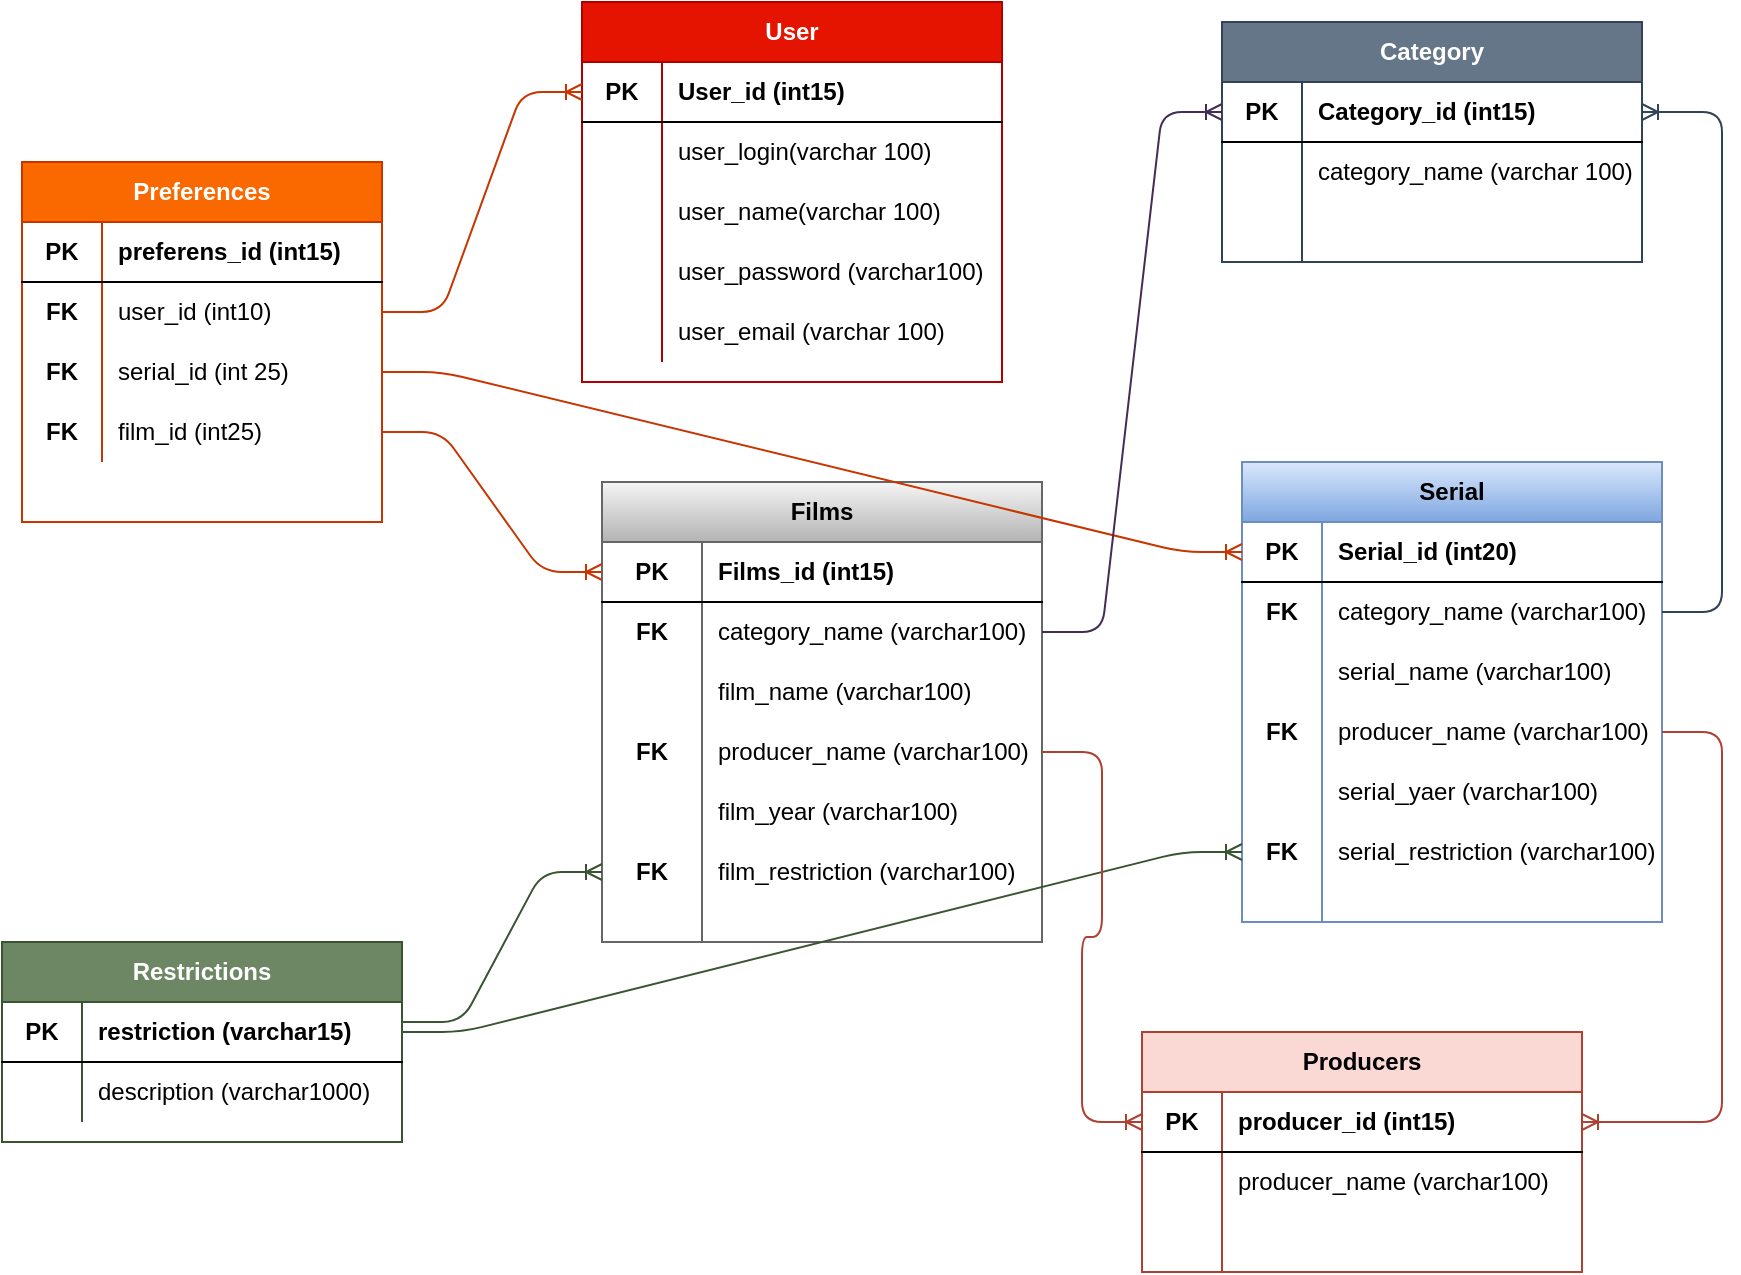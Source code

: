 <mxfile version="14.4.8" type="github">
  <diagram id="C5RBs43oDa-KdzZeNtuy" name="Page-1">
    <mxGraphModel dx="2048" dy="655" grid="1" gridSize="10" guides="1" tooltips="1" connect="1" arrows="1" fold="1" page="1" pageScale="1" pageWidth="827" pageHeight="1169" math="0" shadow="0">
      <root>
        <mxCell id="WIyWlLk6GJQsqaUBKTNV-0" />
        <mxCell id="WIyWlLk6GJQsqaUBKTNV-1" parent="WIyWlLk6GJQsqaUBKTNV-0" />
        <mxCell id="4a5pVwGopF1X1H-UKAvK-5" value="User" style="shape=table;html=1;whiteSpace=wrap;startSize=30;container=1;collapsible=0;childLayout=tableLayout;fixedRows=1;rowLines=0;fontStyle=1;align=center;fillColor=#e51400;strokeColor=#B20000;fontColor=#ffffff;" vertex="1" parent="WIyWlLk6GJQsqaUBKTNV-1">
          <mxGeometry x="-30" y="10" width="210" height="190" as="geometry" />
        </mxCell>
        <mxCell id="4a5pVwGopF1X1H-UKAvK-6" value="" style="shape=partialRectangle;html=1;whiteSpace=wrap;collapsible=0;dropTarget=0;pointerEvents=0;fillColor=none;top=0;left=0;bottom=1;right=0;points=[[0,0.5],[1,0.5]];portConstraint=eastwest;" vertex="1" parent="4a5pVwGopF1X1H-UKAvK-5">
          <mxGeometry y="30" width="210" height="30" as="geometry" />
        </mxCell>
        <mxCell id="4a5pVwGopF1X1H-UKAvK-7" value="PK" style="shape=partialRectangle;html=1;whiteSpace=wrap;connectable=0;fillColor=none;top=0;left=0;bottom=0;right=0;overflow=hidden;fontStyle=1" vertex="1" parent="4a5pVwGopF1X1H-UKAvK-6">
          <mxGeometry width="40" height="30" as="geometry" />
        </mxCell>
        <mxCell id="4a5pVwGopF1X1H-UKAvK-8" value="User_id (int15)" style="shape=partialRectangle;html=1;whiteSpace=wrap;connectable=0;fillColor=none;top=0;left=0;bottom=0;right=0;align=left;spacingLeft=6;overflow=hidden;fontStyle=1" vertex="1" parent="4a5pVwGopF1X1H-UKAvK-6">
          <mxGeometry x="40" width="170" height="30" as="geometry" />
        </mxCell>
        <mxCell id="4a5pVwGopF1X1H-UKAvK-170" value="" style="shape=partialRectangle;html=1;whiteSpace=wrap;collapsible=0;dropTarget=0;pointerEvents=0;fillColor=none;top=0;left=0;bottom=0;right=0;points=[[0,0.5],[1,0.5]];portConstraint=eastwest;" vertex="1" parent="4a5pVwGopF1X1H-UKAvK-5">
          <mxGeometry y="60" width="210" height="30" as="geometry" />
        </mxCell>
        <mxCell id="4a5pVwGopF1X1H-UKAvK-171" value="" style="shape=partialRectangle;html=1;whiteSpace=wrap;connectable=0;fillColor=none;top=0;left=0;bottom=0;right=0;overflow=hidden;" vertex="1" parent="4a5pVwGopF1X1H-UKAvK-170">
          <mxGeometry width="40" height="30" as="geometry" />
        </mxCell>
        <mxCell id="4a5pVwGopF1X1H-UKAvK-172" value="user_login(varchar 100)" style="shape=partialRectangle;html=1;whiteSpace=wrap;connectable=0;fillColor=none;top=0;left=0;bottom=0;right=0;align=left;spacingLeft=6;overflow=hidden;" vertex="1" parent="4a5pVwGopF1X1H-UKAvK-170">
          <mxGeometry x="40" width="170" height="30" as="geometry" />
        </mxCell>
        <mxCell id="4a5pVwGopF1X1H-UKAvK-9" value="" style="shape=partialRectangle;html=1;whiteSpace=wrap;collapsible=0;dropTarget=0;pointerEvents=0;fillColor=none;top=0;left=0;bottom=0;right=0;points=[[0,0.5],[1,0.5]];portConstraint=eastwest;" vertex="1" parent="4a5pVwGopF1X1H-UKAvK-5">
          <mxGeometry y="90" width="210" height="30" as="geometry" />
        </mxCell>
        <mxCell id="4a5pVwGopF1X1H-UKAvK-10" value="" style="shape=partialRectangle;html=1;whiteSpace=wrap;connectable=0;fillColor=none;top=0;left=0;bottom=0;right=0;overflow=hidden;" vertex="1" parent="4a5pVwGopF1X1H-UKAvK-9">
          <mxGeometry width="40" height="30" as="geometry" />
        </mxCell>
        <mxCell id="4a5pVwGopF1X1H-UKAvK-11" value="user_name(varchar 100)" style="shape=partialRectangle;html=1;whiteSpace=wrap;connectable=0;fillColor=none;top=0;left=0;bottom=0;right=0;align=left;spacingLeft=6;overflow=hidden;" vertex="1" parent="4a5pVwGopF1X1H-UKAvK-9">
          <mxGeometry x="40" width="170" height="30" as="geometry" />
        </mxCell>
        <mxCell id="4a5pVwGopF1X1H-UKAvK-12" value="" style="shape=partialRectangle;html=1;whiteSpace=wrap;collapsible=0;dropTarget=0;pointerEvents=0;fillColor=none;top=0;left=0;bottom=0;right=0;points=[[0,0.5],[1,0.5]];portConstraint=eastwest;" vertex="1" parent="4a5pVwGopF1X1H-UKAvK-5">
          <mxGeometry y="120" width="210" height="30" as="geometry" />
        </mxCell>
        <mxCell id="4a5pVwGopF1X1H-UKAvK-13" value="" style="shape=partialRectangle;html=1;whiteSpace=wrap;connectable=0;fillColor=none;top=0;left=0;bottom=0;right=0;overflow=hidden;" vertex="1" parent="4a5pVwGopF1X1H-UKAvK-12">
          <mxGeometry width="40" height="30" as="geometry" />
        </mxCell>
        <mxCell id="4a5pVwGopF1X1H-UKAvK-14" value="user_password (varchar100)" style="shape=partialRectangle;html=1;whiteSpace=wrap;connectable=0;fillColor=none;top=0;left=0;bottom=0;right=0;align=left;spacingLeft=6;overflow=hidden;" vertex="1" parent="4a5pVwGopF1X1H-UKAvK-12">
          <mxGeometry x="40" width="170" height="30" as="geometry" />
        </mxCell>
        <mxCell id="4a5pVwGopF1X1H-UKAvK-28" value="" style="shape=partialRectangle;html=1;whiteSpace=wrap;collapsible=0;dropTarget=0;pointerEvents=0;fillColor=none;top=0;left=0;bottom=0;right=0;points=[[0,0.5],[1,0.5]];portConstraint=eastwest;" vertex="1" parent="4a5pVwGopF1X1H-UKAvK-5">
          <mxGeometry y="150" width="210" height="30" as="geometry" />
        </mxCell>
        <mxCell id="4a5pVwGopF1X1H-UKAvK-29" value="" style="shape=partialRectangle;html=1;whiteSpace=wrap;connectable=0;fillColor=none;top=0;left=0;bottom=0;right=0;overflow=hidden;" vertex="1" parent="4a5pVwGopF1X1H-UKAvK-28">
          <mxGeometry width="40" height="30" as="geometry" />
        </mxCell>
        <mxCell id="4a5pVwGopF1X1H-UKAvK-30" value="user_email (varchar 100)" style="shape=partialRectangle;html=1;whiteSpace=wrap;connectable=0;fillColor=none;top=0;left=0;bottom=0;right=0;align=left;spacingLeft=6;overflow=hidden;" vertex="1" parent="4a5pVwGopF1X1H-UKAvK-28">
          <mxGeometry x="40" width="170" height="30" as="geometry" />
        </mxCell>
        <mxCell id="4a5pVwGopF1X1H-UKAvK-151" style="edgeStyle=none;rounded=0;orthogonalLoop=1;jettySize=auto;html=1;entryX=1;entryY=0.5;entryDx=0;entryDy=0;" edge="1" parent="4a5pVwGopF1X1H-UKAvK-5" source="4a5pVwGopF1X1H-UKAvK-9" target="4a5pVwGopF1X1H-UKAvK-9">
          <mxGeometry relative="1" as="geometry" />
        </mxCell>
        <mxCell id="4a5pVwGopF1X1H-UKAvK-34" value="Films" style="shape=table;html=1;whiteSpace=wrap;startSize=30;container=1;collapsible=0;childLayout=tableLayout;fixedRows=1;rowLines=0;fontStyle=1;align=center;gradientColor=#b3b3b3;fillColor=#f5f5f5;strokeColor=#666666;" vertex="1" parent="WIyWlLk6GJQsqaUBKTNV-1">
          <mxGeometry x="-20" y="250" width="220" height="230" as="geometry" />
        </mxCell>
        <mxCell id="4a5pVwGopF1X1H-UKAvK-35" value="" style="shape=partialRectangle;html=1;whiteSpace=wrap;collapsible=0;dropTarget=0;pointerEvents=0;fillColor=none;top=0;left=0;bottom=1;right=0;points=[[0,0.5],[1,0.5]];portConstraint=eastwest;" vertex="1" parent="4a5pVwGopF1X1H-UKAvK-34">
          <mxGeometry y="30" width="220" height="30" as="geometry" />
        </mxCell>
        <mxCell id="4a5pVwGopF1X1H-UKAvK-36" value="PK" style="shape=partialRectangle;html=1;whiteSpace=wrap;connectable=0;fillColor=none;top=0;left=0;bottom=0;right=0;overflow=hidden;fontStyle=1" vertex="1" parent="4a5pVwGopF1X1H-UKAvK-35">
          <mxGeometry width="50" height="30" as="geometry" />
        </mxCell>
        <mxCell id="4a5pVwGopF1X1H-UKAvK-37" value="Films_id (int15)" style="shape=partialRectangle;html=1;whiteSpace=wrap;connectable=0;fillColor=none;top=0;left=0;bottom=0;right=0;align=left;spacingLeft=6;overflow=hidden;fontStyle=1" vertex="1" parent="4a5pVwGopF1X1H-UKAvK-35">
          <mxGeometry x="50" width="170" height="30" as="geometry" />
        </mxCell>
        <mxCell id="4a5pVwGopF1X1H-UKAvK-38" value="" style="shape=partialRectangle;html=1;whiteSpace=wrap;collapsible=0;dropTarget=0;pointerEvents=0;fillColor=none;top=0;left=0;bottom=0;right=0;points=[[0,0.5],[1,0.5]];portConstraint=eastwest;" vertex="1" parent="4a5pVwGopF1X1H-UKAvK-34">
          <mxGeometry y="60" width="220" height="30" as="geometry" />
        </mxCell>
        <mxCell id="4a5pVwGopF1X1H-UKAvK-39" value="FK" style="shape=partialRectangle;html=1;whiteSpace=wrap;connectable=0;fillColor=none;top=0;left=0;bottom=0;right=0;overflow=hidden;fontStyle=1" vertex="1" parent="4a5pVwGopF1X1H-UKAvK-38">
          <mxGeometry width="50" height="30" as="geometry" />
        </mxCell>
        <mxCell id="4a5pVwGopF1X1H-UKAvK-40" value="category_name (varchar100)" style="shape=partialRectangle;html=1;whiteSpace=wrap;connectable=0;fillColor=none;top=0;left=0;bottom=0;right=0;align=left;spacingLeft=6;overflow=hidden;" vertex="1" parent="4a5pVwGopF1X1H-UKAvK-38">
          <mxGeometry x="50" width="170" height="30" as="geometry" />
        </mxCell>
        <mxCell id="4a5pVwGopF1X1H-UKAvK-41" value="" style="shape=partialRectangle;html=1;whiteSpace=wrap;collapsible=0;dropTarget=0;pointerEvents=0;fillColor=none;top=0;left=0;bottom=0;right=0;points=[[0,0.5],[1,0.5]];portConstraint=eastwest;" vertex="1" parent="4a5pVwGopF1X1H-UKAvK-34">
          <mxGeometry y="90" width="220" height="30" as="geometry" />
        </mxCell>
        <mxCell id="4a5pVwGopF1X1H-UKAvK-42" value="" style="shape=partialRectangle;html=1;whiteSpace=wrap;connectable=0;fillColor=none;top=0;left=0;bottom=0;right=0;overflow=hidden;" vertex="1" parent="4a5pVwGopF1X1H-UKAvK-41">
          <mxGeometry width="50" height="30" as="geometry" />
        </mxCell>
        <mxCell id="4a5pVwGopF1X1H-UKAvK-43" value="film_name (varchar100)" style="shape=partialRectangle;html=1;whiteSpace=wrap;connectable=0;fillColor=none;top=0;left=0;bottom=0;right=0;align=left;spacingLeft=6;overflow=hidden;" vertex="1" parent="4a5pVwGopF1X1H-UKAvK-41">
          <mxGeometry x="50" width="170" height="30" as="geometry" />
        </mxCell>
        <mxCell id="4a5pVwGopF1X1H-UKAvK-96" value="" style="shape=partialRectangle;html=1;whiteSpace=wrap;collapsible=0;dropTarget=0;pointerEvents=0;fillColor=none;top=0;left=0;bottom=0;right=0;points=[[0,0.5],[1,0.5]];portConstraint=eastwest;" vertex="1" parent="4a5pVwGopF1X1H-UKAvK-34">
          <mxGeometry y="120" width="220" height="30" as="geometry" />
        </mxCell>
        <mxCell id="4a5pVwGopF1X1H-UKAvK-97" value="FK" style="shape=partialRectangle;html=1;whiteSpace=wrap;connectable=0;fillColor=none;top=0;left=0;bottom=0;right=0;overflow=hidden;fontStyle=1" vertex="1" parent="4a5pVwGopF1X1H-UKAvK-96">
          <mxGeometry width="50" height="30" as="geometry" />
        </mxCell>
        <mxCell id="4a5pVwGopF1X1H-UKAvK-98" value="producer_name (varchar100)" style="shape=partialRectangle;html=1;whiteSpace=wrap;connectable=0;fillColor=none;top=0;left=0;bottom=0;right=0;align=left;spacingLeft=6;overflow=hidden;" vertex="1" parent="4a5pVwGopF1X1H-UKAvK-96">
          <mxGeometry x="50" width="170" height="30" as="geometry" />
        </mxCell>
        <mxCell id="4a5pVwGopF1X1H-UKAvK-113" value="" style="shape=partialRectangle;html=1;whiteSpace=wrap;collapsible=0;dropTarget=0;pointerEvents=0;fillColor=none;top=0;left=0;bottom=0;right=0;points=[[0,0.5],[1,0.5]];portConstraint=eastwest;" vertex="1" parent="4a5pVwGopF1X1H-UKAvK-34">
          <mxGeometry y="150" width="220" height="30" as="geometry" />
        </mxCell>
        <mxCell id="4a5pVwGopF1X1H-UKAvK-114" value="" style="shape=partialRectangle;html=1;whiteSpace=wrap;connectable=0;fillColor=none;top=0;left=0;bottom=0;right=0;overflow=hidden;" vertex="1" parent="4a5pVwGopF1X1H-UKAvK-113">
          <mxGeometry width="50" height="30" as="geometry" />
        </mxCell>
        <mxCell id="4a5pVwGopF1X1H-UKAvK-115" value="film_year (varchar100)" style="shape=partialRectangle;html=1;whiteSpace=wrap;connectable=0;fillColor=none;top=0;left=0;bottom=0;right=0;align=left;spacingLeft=6;overflow=hidden;" vertex="1" parent="4a5pVwGopF1X1H-UKAvK-113">
          <mxGeometry x="50" width="170" height="30" as="geometry" />
        </mxCell>
        <mxCell id="4a5pVwGopF1X1H-UKAvK-154" value="" style="shape=partialRectangle;html=1;whiteSpace=wrap;collapsible=0;dropTarget=0;pointerEvents=0;fillColor=none;top=0;left=0;bottom=0;right=0;points=[[0,0.5],[1,0.5]];portConstraint=eastwest;" vertex="1" parent="4a5pVwGopF1X1H-UKAvK-34">
          <mxGeometry y="180" width="220" height="30" as="geometry" />
        </mxCell>
        <mxCell id="4a5pVwGopF1X1H-UKAvK-155" value="FK" style="shape=partialRectangle;html=1;whiteSpace=wrap;connectable=0;fillColor=none;top=0;left=0;bottom=0;right=0;overflow=hidden;fontStyle=1" vertex="1" parent="4a5pVwGopF1X1H-UKAvK-154">
          <mxGeometry width="50" height="30" as="geometry" />
        </mxCell>
        <mxCell id="4a5pVwGopF1X1H-UKAvK-156" value="film_restriction (varchar100)" style="shape=partialRectangle;html=1;whiteSpace=wrap;connectable=0;fillColor=none;top=0;left=0;bottom=0;right=0;align=left;spacingLeft=6;overflow=hidden;" vertex="1" parent="4a5pVwGopF1X1H-UKAvK-154">
          <mxGeometry x="50" width="170" height="30" as="geometry" />
        </mxCell>
        <mxCell id="4a5pVwGopF1X1H-UKAvK-99" value="" style="shape=partialRectangle;html=1;whiteSpace=wrap;collapsible=0;dropTarget=0;pointerEvents=0;fillColor=none;top=0;left=0;bottom=0;right=0;points=[[0,0.5],[1,0.5]];portConstraint=eastwest;" vertex="1" parent="4a5pVwGopF1X1H-UKAvK-34">
          <mxGeometry y="210" width="220" height="20" as="geometry" />
        </mxCell>
        <mxCell id="4a5pVwGopF1X1H-UKAvK-100" value="" style="shape=partialRectangle;html=1;whiteSpace=wrap;connectable=0;fillColor=none;top=0;left=0;bottom=0;right=0;overflow=hidden;" vertex="1" parent="4a5pVwGopF1X1H-UKAvK-99">
          <mxGeometry width="50" height="20" as="geometry" />
        </mxCell>
        <mxCell id="4a5pVwGopF1X1H-UKAvK-101" value="" style="shape=partialRectangle;html=1;whiteSpace=wrap;connectable=0;fillColor=none;top=0;left=0;bottom=0;right=0;align=left;spacingLeft=6;overflow=hidden;" vertex="1" parent="4a5pVwGopF1X1H-UKAvK-99">
          <mxGeometry x="50" width="170" height="20" as="geometry" />
        </mxCell>
        <mxCell id="4a5pVwGopF1X1H-UKAvK-45" value="Serial" style="shape=table;html=1;whiteSpace=wrap;startSize=30;container=1;collapsible=0;childLayout=tableLayout;fixedRows=1;rowLines=0;fontStyle=1;align=center;gradientColor=#7ea6e0;fillColor=#dae8fc;strokeColor=#6c8ebf;" vertex="1" parent="WIyWlLk6GJQsqaUBKTNV-1">
          <mxGeometry x="300" y="240" width="210" height="230" as="geometry" />
        </mxCell>
        <mxCell id="4a5pVwGopF1X1H-UKAvK-46" value="" style="shape=partialRectangle;html=1;whiteSpace=wrap;collapsible=0;dropTarget=0;pointerEvents=0;fillColor=none;top=0;left=0;bottom=1;right=0;points=[[0,0.5],[1,0.5]];portConstraint=eastwest;" vertex="1" parent="4a5pVwGopF1X1H-UKAvK-45">
          <mxGeometry y="30" width="210" height="30" as="geometry" />
        </mxCell>
        <mxCell id="4a5pVwGopF1X1H-UKAvK-47" value="PK" style="shape=partialRectangle;html=1;whiteSpace=wrap;connectable=0;fillColor=none;top=0;left=0;bottom=0;right=0;overflow=hidden;fontStyle=1" vertex="1" parent="4a5pVwGopF1X1H-UKAvK-46">
          <mxGeometry width="40" height="30" as="geometry" />
        </mxCell>
        <mxCell id="4a5pVwGopF1X1H-UKAvK-48" value="Serial_id (int20)" style="shape=partialRectangle;html=1;whiteSpace=wrap;connectable=0;fillColor=none;top=0;left=0;bottom=0;right=0;align=left;spacingLeft=6;overflow=hidden;fontStyle=1" vertex="1" parent="4a5pVwGopF1X1H-UKAvK-46">
          <mxGeometry x="40" width="170" height="30" as="geometry" />
        </mxCell>
        <mxCell id="4a5pVwGopF1X1H-UKAvK-49" value="" style="shape=partialRectangle;html=1;whiteSpace=wrap;collapsible=0;dropTarget=0;pointerEvents=0;fillColor=none;top=0;left=0;bottom=0;right=0;points=[[0,0.5],[1,0.5]];portConstraint=eastwest;" vertex="1" parent="4a5pVwGopF1X1H-UKAvK-45">
          <mxGeometry y="60" width="210" height="30" as="geometry" />
        </mxCell>
        <mxCell id="4a5pVwGopF1X1H-UKAvK-50" value="FK" style="shape=partialRectangle;html=1;whiteSpace=wrap;connectable=0;fillColor=none;top=0;left=0;bottom=0;right=0;overflow=hidden;fontStyle=1" vertex="1" parent="4a5pVwGopF1X1H-UKAvK-49">
          <mxGeometry width="40" height="30" as="geometry" />
        </mxCell>
        <mxCell id="4a5pVwGopF1X1H-UKAvK-51" value="category_name (varchar100)" style="shape=partialRectangle;html=1;whiteSpace=wrap;connectable=0;fillColor=none;top=0;left=0;bottom=0;right=0;align=left;spacingLeft=6;overflow=hidden;" vertex="1" parent="4a5pVwGopF1X1H-UKAvK-49">
          <mxGeometry x="40" width="170" height="30" as="geometry" />
        </mxCell>
        <mxCell id="4a5pVwGopF1X1H-UKAvK-52" value="" style="shape=partialRectangle;html=1;whiteSpace=wrap;collapsible=0;dropTarget=0;pointerEvents=0;fillColor=none;top=0;left=0;bottom=0;right=0;points=[[0,0.5],[1,0.5]];portConstraint=eastwest;" vertex="1" parent="4a5pVwGopF1X1H-UKAvK-45">
          <mxGeometry y="90" width="210" height="30" as="geometry" />
        </mxCell>
        <mxCell id="4a5pVwGopF1X1H-UKAvK-53" value="" style="shape=partialRectangle;html=1;whiteSpace=wrap;connectable=0;fillColor=none;top=0;left=0;bottom=0;right=0;overflow=hidden;" vertex="1" parent="4a5pVwGopF1X1H-UKAvK-52">
          <mxGeometry width="40" height="30" as="geometry" />
        </mxCell>
        <mxCell id="4a5pVwGopF1X1H-UKAvK-54" value="serial_name (varchar100)" style="shape=partialRectangle;html=1;whiteSpace=wrap;connectable=0;fillColor=none;top=0;left=0;bottom=0;right=0;align=left;spacingLeft=6;overflow=hidden;" vertex="1" parent="4a5pVwGopF1X1H-UKAvK-52">
          <mxGeometry x="40" width="170" height="30" as="geometry" />
        </mxCell>
        <mxCell id="4a5pVwGopF1X1H-UKAvK-102" value="" style="shape=partialRectangle;html=1;whiteSpace=wrap;collapsible=0;dropTarget=0;pointerEvents=0;fillColor=none;top=0;left=0;bottom=0;right=0;points=[[0,0.5],[1,0.5]];portConstraint=eastwest;" vertex="1" parent="4a5pVwGopF1X1H-UKAvK-45">
          <mxGeometry y="120" width="210" height="30" as="geometry" />
        </mxCell>
        <mxCell id="4a5pVwGopF1X1H-UKAvK-103" value="FK" style="shape=partialRectangle;html=1;whiteSpace=wrap;connectable=0;fillColor=none;top=0;left=0;bottom=0;right=0;overflow=hidden;fontStyle=1" vertex="1" parent="4a5pVwGopF1X1H-UKAvK-102">
          <mxGeometry width="40" height="30" as="geometry" />
        </mxCell>
        <mxCell id="4a5pVwGopF1X1H-UKAvK-104" value="producer_name (varchar100)" style="shape=partialRectangle;html=1;whiteSpace=wrap;connectable=0;fillColor=none;top=0;left=0;bottom=0;right=0;align=left;spacingLeft=6;overflow=hidden;" vertex="1" parent="4a5pVwGopF1X1H-UKAvK-102">
          <mxGeometry x="40" width="170" height="30" as="geometry" />
        </mxCell>
        <mxCell id="4a5pVwGopF1X1H-UKAvK-116" value="" style="shape=partialRectangle;html=1;whiteSpace=wrap;collapsible=0;dropTarget=0;pointerEvents=0;fillColor=none;top=0;left=0;bottom=0;right=0;points=[[0,0.5],[1,0.5]];portConstraint=eastwest;" vertex="1" parent="4a5pVwGopF1X1H-UKAvK-45">
          <mxGeometry y="150" width="210" height="30" as="geometry" />
        </mxCell>
        <mxCell id="4a5pVwGopF1X1H-UKAvK-117" value="" style="shape=partialRectangle;html=1;whiteSpace=wrap;connectable=0;fillColor=none;top=0;left=0;bottom=0;right=0;overflow=hidden;" vertex="1" parent="4a5pVwGopF1X1H-UKAvK-116">
          <mxGeometry width="40" height="30" as="geometry" />
        </mxCell>
        <mxCell id="4a5pVwGopF1X1H-UKAvK-118" value="serial_yaer (varchar100)" style="shape=partialRectangle;html=1;whiteSpace=wrap;connectable=0;fillColor=none;top=0;left=0;bottom=0;right=0;align=left;spacingLeft=6;overflow=hidden;" vertex="1" parent="4a5pVwGopF1X1H-UKAvK-116">
          <mxGeometry x="40" width="170" height="30" as="geometry" />
        </mxCell>
        <mxCell id="4a5pVwGopF1X1H-UKAvK-157" value="" style="shape=partialRectangle;html=1;whiteSpace=wrap;collapsible=0;dropTarget=0;pointerEvents=0;fillColor=none;top=0;left=0;bottom=0;right=0;points=[[0,0.5],[1,0.5]];portConstraint=eastwest;" vertex="1" parent="4a5pVwGopF1X1H-UKAvK-45">
          <mxGeometry y="180" width="210" height="30" as="geometry" />
        </mxCell>
        <mxCell id="4a5pVwGopF1X1H-UKAvK-158" value="&lt;b&gt;FK&lt;/b&gt;" style="shape=partialRectangle;html=1;whiteSpace=wrap;connectable=0;fillColor=none;top=0;left=0;bottom=0;right=0;overflow=hidden;" vertex="1" parent="4a5pVwGopF1X1H-UKAvK-157">
          <mxGeometry width="40" height="30" as="geometry" />
        </mxCell>
        <mxCell id="4a5pVwGopF1X1H-UKAvK-159" value="serial_restriction (varchar100)" style="shape=partialRectangle;html=1;whiteSpace=wrap;connectable=0;fillColor=none;top=0;left=0;bottom=0;right=0;align=left;spacingLeft=6;overflow=hidden;" vertex="1" parent="4a5pVwGopF1X1H-UKAvK-157">
          <mxGeometry x="40" width="170" height="30" as="geometry" />
        </mxCell>
        <mxCell id="4a5pVwGopF1X1H-UKAvK-105" value="" style="shape=partialRectangle;html=1;whiteSpace=wrap;collapsible=0;dropTarget=0;pointerEvents=0;fillColor=none;top=0;left=0;bottom=0;right=0;points=[[0,0.5],[1,0.5]];portConstraint=eastwest;" vertex="1" parent="4a5pVwGopF1X1H-UKAvK-45">
          <mxGeometry y="210" width="210" height="20" as="geometry" />
        </mxCell>
        <mxCell id="4a5pVwGopF1X1H-UKAvK-106" value="" style="shape=partialRectangle;html=1;whiteSpace=wrap;connectable=0;fillColor=none;top=0;left=0;bottom=0;right=0;overflow=hidden;" vertex="1" parent="4a5pVwGopF1X1H-UKAvK-105">
          <mxGeometry width="40" height="20" as="geometry" />
        </mxCell>
        <mxCell id="4a5pVwGopF1X1H-UKAvK-107" value="" style="shape=partialRectangle;html=1;whiteSpace=wrap;connectable=0;fillColor=none;top=0;left=0;bottom=0;right=0;align=left;spacingLeft=6;overflow=hidden;" vertex="1" parent="4a5pVwGopF1X1H-UKAvK-105">
          <mxGeometry x="40" width="170" height="20" as="geometry" />
        </mxCell>
        <mxCell id="4a5pVwGopF1X1H-UKAvK-55" value="Category" style="shape=table;html=1;whiteSpace=wrap;startSize=30;container=1;collapsible=0;childLayout=tableLayout;fixedRows=1;rowLines=0;fontStyle=1;align=center;fillColor=#647687;strokeColor=#314354;fontColor=#ffffff;" vertex="1" parent="WIyWlLk6GJQsqaUBKTNV-1">
          <mxGeometry x="290" y="20" width="210" height="120" as="geometry" />
        </mxCell>
        <mxCell id="4a5pVwGopF1X1H-UKAvK-56" value="" style="shape=partialRectangle;html=1;whiteSpace=wrap;collapsible=0;dropTarget=0;pointerEvents=0;fillColor=none;top=0;left=0;bottom=1;right=0;points=[[0,0.5],[1,0.5]];portConstraint=eastwest;" vertex="1" parent="4a5pVwGopF1X1H-UKAvK-55">
          <mxGeometry y="30" width="210" height="30" as="geometry" />
        </mxCell>
        <mxCell id="4a5pVwGopF1X1H-UKAvK-57" value="PK" style="shape=partialRectangle;html=1;whiteSpace=wrap;connectable=0;fillColor=none;top=0;left=0;bottom=0;right=0;overflow=hidden;fontStyle=1" vertex="1" parent="4a5pVwGopF1X1H-UKAvK-56">
          <mxGeometry width="40" height="30" as="geometry" />
        </mxCell>
        <mxCell id="4a5pVwGopF1X1H-UKAvK-58" value="Category_id (int15)" style="shape=partialRectangle;html=1;whiteSpace=wrap;connectable=0;fillColor=none;top=0;left=0;bottom=0;right=0;align=left;spacingLeft=6;overflow=hidden;fontStyle=1" vertex="1" parent="4a5pVwGopF1X1H-UKAvK-56">
          <mxGeometry x="40" width="170" height="30" as="geometry" />
        </mxCell>
        <mxCell id="4a5pVwGopF1X1H-UKAvK-59" value="" style="shape=partialRectangle;html=1;whiteSpace=wrap;collapsible=0;dropTarget=0;pointerEvents=0;fillColor=none;top=0;left=0;bottom=0;right=0;points=[[0,0.5],[1,0.5]];portConstraint=eastwest;" vertex="1" parent="4a5pVwGopF1X1H-UKAvK-55">
          <mxGeometry y="60" width="210" height="30" as="geometry" />
        </mxCell>
        <mxCell id="4a5pVwGopF1X1H-UKAvK-60" value="" style="shape=partialRectangle;html=1;whiteSpace=wrap;connectable=0;fillColor=none;top=0;left=0;bottom=0;right=0;overflow=hidden;" vertex="1" parent="4a5pVwGopF1X1H-UKAvK-59">
          <mxGeometry width="40" height="30" as="geometry" />
        </mxCell>
        <mxCell id="4a5pVwGopF1X1H-UKAvK-61" value="category_name (varchar 100)" style="shape=partialRectangle;html=1;whiteSpace=wrap;connectable=0;fillColor=none;top=0;left=0;bottom=0;right=0;align=left;spacingLeft=6;overflow=hidden;" vertex="1" parent="4a5pVwGopF1X1H-UKAvK-59">
          <mxGeometry x="40" width="170" height="30" as="geometry" />
        </mxCell>
        <mxCell id="4a5pVwGopF1X1H-UKAvK-62" value="" style="shape=partialRectangle;html=1;whiteSpace=wrap;collapsible=0;dropTarget=0;pointerEvents=0;fillColor=none;top=0;left=0;bottom=0;right=0;points=[[0,0.5],[1,0.5]];portConstraint=eastwest;" vertex="1" parent="4a5pVwGopF1X1H-UKAvK-55">
          <mxGeometry y="90" width="210" height="30" as="geometry" />
        </mxCell>
        <mxCell id="4a5pVwGopF1X1H-UKAvK-63" value="" style="shape=partialRectangle;html=1;whiteSpace=wrap;connectable=0;fillColor=none;top=0;left=0;bottom=0;right=0;overflow=hidden;" vertex="1" parent="4a5pVwGopF1X1H-UKAvK-62">
          <mxGeometry width="40" height="30" as="geometry" />
        </mxCell>
        <mxCell id="4a5pVwGopF1X1H-UKAvK-64" value="" style="shape=partialRectangle;html=1;whiteSpace=wrap;connectable=0;fillColor=none;top=0;left=0;bottom=0;right=0;align=left;spacingLeft=6;overflow=hidden;" vertex="1" parent="4a5pVwGopF1X1H-UKAvK-62">
          <mxGeometry x="40" width="170" height="30" as="geometry" />
        </mxCell>
        <mxCell id="4a5pVwGopF1X1H-UKAvK-167" style="edgeStyle=none;rounded=0;orthogonalLoop=1;jettySize=auto;html=1;entryX=0;entryY=0.5;entryDx=0;entryDy=0;" edge="1" parent="4a5pVwGopF1X1H-UKAvK-55" source="4a5pVwGopF1X1H-UKAvK-56" target="4a5pVwGopF1X1H-UKAvK-56">
          <mxGeometry relative="1" as="geometry" />
        </mxCell>
        <mxCell id="4a5pVwGopF1X1H-UKAvK-168" style="edgeStyle=none;rounded=0;orthogonalLoop=1;jettySize=auto;html=1;entryX=0;entryY=0.5;entryDx=0;entryDy=0;" edge="1" parent="4a5pVwGopF1X1H-UKAvK-55" source="4a5pVwGopF1X1H-UKAvK-56" target="4a5pVwGopF1X1H-UKAvK-56">
          <mxGeometry relative="1" as="geometry" />
        </mxCell>
        <mxCell id="4a5pVwGopF1X1H-UKAvK-65" value="Producers" style="shape=table;html=1;whiteSpace=wrap;startSize=30;container=1;collapsible=0;childLayout=tableLayout;fixedRows=1;rowLines=0;fontStyle=1;align=center;fillColor=#fad9d5;strokeColor=#ae4132;" vertex="1" parent="WIyWlLk6GJQsqaUBKTNV-1">
          <mxGeometry x="250" y="525" width="220" height="120" as="geometry" />
        </mxCell>
        <mxCell id="4a5pVwGopF1X1H-UKAvK-66" value="" style="shape=partialRectangle;html=1;whiteSpace=wrap;collapsible=0;dropTarget=0;pointerEvents=0;fillColor=none;top=0;left=0;bottom=1;right=0;points=[[0,0.5],[1,0.5]];portConstraint=eastwest;" vertex="1" parent="4a5pVwGopF1X1H-UKAvK-65">
          <mxGeometry y="30" width="220" height="30" as="geometry" />
        </mxCell>
        <mxCell id="4a5pVwGopF1X1H-UKAvK-67" value="PK" style="shape=partialRectangle;html=1;whiteSpace=wrap;connectable=0;fillColor=none;top=0;left=0;bottom=0;right=0;overflow=hidden;fontStyle=1" vertex="1" parent="4a5pVwGopF1X1H-UKAvK-66">
          <mxGeometry width="40" height="30" as="geometry" />
        </mxCell>
        <mxCell id="4a5pVwGopF1X1H-UKAvK-68" value="producer_id (int15)" style="shape=partialRectangle;html=1;whiteSpace=wrap;connectable=0;fillColor=none;top=0;left=0;bottom=0;right=0;align=left;spacingLeft=6;overflow=hidden;fontStyle=1" vertex="1" parent="4a5pVwGopF1X1H-UKAvK-66">
          <mxGeometry x="40" width="180" height="30" as="geometry" />
        </mxCell>
        <mxCell id="4a5pVwGopF1X1H-UKAvK-69" value="" style="shape=partialRectangle;html=1;whiteSpace=wrap;collapsible=0;dropTarget=0;pointerEvents=0;fillColor=none;top=0;left=0;bottom=0;right=0;points=[[0,0.5],[1,0.5]];portConstraint=eastwest;" vertex="1" parent="4a5pVwGopF1X1H-UKAvK-65">
          <mxGeometry y="60" width="220" height="30" as="geometry" />
        </mxCell>
        <mxCell id="4a5pVwGopF1X1H-UKAvK-70" value="" style="shape=partialRectangle;html=1;whiteSpace=wrap;connectable=0;fillColor=none;top=0;left=0;bottom=0;right=0;overflow=hidden;" vertex="1" parent="4a5pVwGopF1X1H-UKAvK-69">
          <mxGeometry width="40" height="30" as="geometry" />
        </mxCell>
        <mxCell id="4a5pVwGopF1X1H-UKAvK-71" value="producer_name (varchar100)" style="shape=partialRectangle;html=1;whiteSpace=wrap;connectable=0;fillColor=none;top=0;left=0;bottom=0;right=0;align=left;spacingLeft=6;overflow=hidden;" vertex="1" parent="4a5pVwGopF1X1H-UKAvK-69">
          <mxGeometry x="40" width="180" height="30" as="geometry" />
        </mxCell>
        <mxCell id="4a5pVwGopF1X1H-UKAvK-72" value="" style="shape=partialRectangle;html=1;whiteSpace=wrap;collapsible=0;dropTarget=0;pointerEvents=0;fillColor=none;top=0;left=0;bottom=0;right=0;points=[[0,0.5],[1,0.5]];portConstraint=eastwest;" vertex="1" parent="4a5pVwGopF1X1H-UKAvK-65">
          <mxGeometry y="90" width="220" height="30" as="geometry" />
        </mxCell>
        <mxCell id="4a5pVwGopF1X1H-UKAvK-73" value="" style="shape=partialRectangle;html=1;whiteSpace=wrap;connectable=0;fillColor=none;top=0;left=0;bottom=0;right=0;overflow=hidden;" vertex="1" parent="4a5pVwGopF1X1H-UKAvK-72">
          <mxGeometry width="40" height="30" as="geometry" />
        </mxCell>
        <mxCell id="4a5pVwGopF1X1H-UKAvK-74" value="" style="shape=partialRectangle;html=1;whiteSpace=wrap;connectable=0;fillColor=none;top=0;left=0;bottom=0;right=0;align=left;spacingLeft=6;overflow=hidden;" vertex="1" parent="4a5pVwGopF1X1H-UKAvK-72">
          <mxGeometry x="40" width="180" height="30" as="geometry" />
        </mxCell>
        <mxCell id="4a5pVwGopF1X1H-UKAvK-123" value="Preferences" style="shape=table;html=1;whiteSpace=wrap;startSize=30;container=1;collapsible=0;childLayout=tableLayout;fixedRows=1;rowLines=0;fontStyle=1;align=center;fillColor=#fa6800;strokeColor=#C73500;fontColor=#ffffff;" vertex="1" parent="WIyWlLk6GJQsqaUBKTNV-1">
          <mxGeometry x="-310" y="90" width="180" height="180" as="geometry" />
        </mxCell>
        <mxCell id="4a5pVwGopF1X1H-UKAvK-124" value="" style="shape=partialRectangle;html=1;whiteSpace=wrap;collapsible=0;dropTarget=0;pointerEvents=0;fillColor=none;top=0;left=0;bottom=1;right=0;points=[[0,0.5],[1,0.5]];portConstraint=eastwest;" vertex="1" parent="4a5pVwGopF1X1H-UKAvK-123">
          <mxGeometry y="30" width="180" height="30" as="geometry" />
        </mxCell>
        <mxCell id="4a5pVwGopF1X1H-UKAvK-125" value="PK" style="shape=partialRectangle;html=1;whiteSpace=wrap;connectable=0;fillColor=none;top=0;left=0;bottom=0;right=0;overflow=hidden;fontStyle=1" vertex="1" parent="4a5pVwGopF1X1H-UKAvK-124">
          <mxGeometry width="40" height="30" as="geometry" />
        </mxCell>
        <mxCell id="4a5pVwGopF1X1H-UKAvK-126" value="preferens_id (int15)" style="shape=partialRectangle;html=1;whiteSpace=wrap;connectable=0;fillColor=none;top=0;left=0;bottom=0;right=0;align=left;spacingLeft=6;overflow=hidden;fontStyle=1" vertex="1" parent="4a5pVwGopF1X1H-UKAvK-124">
          <mxGeometry x="40" width="140" height="30" as="geometry" />
        </mxCell>
        <mxCell id="4a5pVwGopF1X1H-UKAvK-127" value="" style="shape=partialRectangle;html=1;whiteSpace=wrap;collapsible=0;dropTarget=0;pointerEvents=0;fillColor=none;top=0;left=0;bottom=0;right=0;points=[[0,0.5],[1,0.5]];portConstraint=eastwest;" vertex="1" parent="4a5pVwGopF1X1H-UKAvK-123">
          <mxGeometry y="60" width="180" height="30" as="geometry" />
        </mxCell>
        <mxCell id="4a5pVwGopF1X1H-UKAvK-128" value="FK" style="shape=partialRectangle;html=1;whiteSpace=wrap;connectable=0;fillColor=none;top=0;left=0;bottom=0;right=0;overflow=hidden;fontStyle=1" vertex="1" parent="4a5pVwGopF1X1H-UKAvK-127">
          <mxGeometry width="40" height="30" as="geometry" />
        </mxCell>
        <mxCell id="4a5pVwGopF1X1H-UKAvK-129" value="user_id (int10)" style="shape=partialRectangle;html=1;whiteSpace=wrap;connectable=0;fillColor=none;top=0;left=0;bottom=0;right=0;align=left;spacingLeft=6;overflow=hidden;" vertex="1" parent="4a5pVwGopF1X1H-UKAvK-127">
          <mxGeometry x="40" width="140" height="30" as="geometry" />
        </mxCell>
        <mxCell id="4a5pVwGopF1X1H-UKAvK-130" value="" style="shape=partialRectangle;html=1;whiteSpace=wrap;collapsible=0;dropTarget=0;pointerEvents=0;fillColor=none;top=0;left=0;bottom=0;right=0;points=[[0,0.5],[1,0.5]];portConstraint=eastwest;" vertex="1" parent="4a5pVwGopF1X1H-UKAvK-123">
          <mxGeometry y="90" width="180" height="30" as="geometry" />
        </mxCell>
        <mxCell id="4a5pVwGopF1X1H-UKAvK-131" value="FK" style="shape=partialRectangle;html=1;whiteSpace=wrap;connectable=0;fillColor=none;top=0;left=0;bottom=0;right=0;overflow=hidden;fontStyle=1" vertex="1" parent="4a5pVwGopF1X1H-UKAvK-130">
          <mxGeometry width="40" height="30" as="geometry" />
        </mxCell>
        <mxCell id="4a5pVwGopF1X1H-UKAvK-132" value="serial_id (int 25)" style="shape=partialRectangle;html=1;whiteSpace=wrap;connectable=0;fillColor=none;top=0;left=0;bottom=0;right=0;align=left;spacingLeft=6;overflow=hidden;" vertex="1" parent="4a5pVwGopF1X1H-UKAvK-130">
          <mxGeometry x="40" width="140" height="30" as="geometry" />
        </mxCell>
        <mxCell id="4a5pVwGopF1X1H-UKAvK-136" value="" style="shape=partialRectangle;html=1;whiteSpace=wrap;collapsible=0;dropTarget=0;pointerEvents=0;fillColor=none;top=0;left=0;bottom=0;right=0;points=[[0,0.5],[1,0.5]];portConstraint=eastwest;" vertex="1" parent="4a5pVwGopF1X1H-UKAvK-123">
          <mxGeometry y="120" width="180" height="30" as="geometry" />
        </mxCell>
        <mxCell id="4a5pVwGopF1X1H-UKAvK-137" value="FK" style="shape=partialRectangle;html=1;whiteSpace=wrap;connectable=0;fillColor=none;top=0;left=0;bottom=0;right=0;overflow=hidden;fontStyle=1" vertex="1" parent="4a5pVwGopF1X1H-UKAvK-136">
          <mxGeometry width="40" height="30" as="geometry" />
        </mxCell>
        <mxCell id="4a5pVwGopF1X1H-UKAvK-138" value="film_id (int25)" style="shape=partialRectangle;html=1;whiteSpace=wrap;connectable=0;fillColor=none;top=0;left=0;bottom=0;right=0;align=left;spacingLeft=6;overflow=hidden;" vertex="1" parent="4a5pVwGopF1X1H-UKAvK-136">
          <mxGeometry x="40" width="140" height="30" as="geometry" />
        </mxCell>
        <mxCell id="4a5pVwGopF1X1H-UKAvK-139" value="&lt;b&gt;Restrictions&lt;/b&gt;" style="shape=table;html=1;whiteSpace=wrap;startSize=30;container=1;collapsible=0;childLayout=tableLayout;fixedRows=1;rowLines=0;fontStyle=0;align=center;fillColor=#6d8764;strokeColor=#3A5431;fontColor=#ffffff;" vertex="1" parent="WIyWlLk6GJQsqaUBKTNV-1">
          <mxGeometry x="-320" y="480" width="200" height="100" as="geometry" />
        </mxCell>
        <mxCell id="4a5pVwGopF1X1H-UKAvK-140" value="" style="shape=partialRectangle;html=1;whiteSpace=wrap;collapsible=0;dropTarget=0;pointerEvents=0;fillColor=none;top=0;left=0;bottom=1;right=0;points=[[0,0.5],[1,0.5]];portConstraint=eastwest;" vertex="1" parent="4a5pVwGopF1X1H-UKAvK-139">
          <mxGeometry y="30" width="200" height="30" as="geometry" />
        </mxCell>
        <mxCell id="4a5pVwGopF1X1H-UKAvK-141" value="PK" style="shape=partialRectangle;html=1;whiteSpace=wrap;connectable=0;fillColor=none;top=0;left=0;bottom=0;right=0;overflow=hidden;fontStyle=1" vertex="1" parent="4a5pVwGopF1X1H-UKAvK-140">
          <mxGeometry width="40" height="30" as="geometry" />
        </mxCell>
        <mxCell id="4a5pVwGopF1X1H-UKAvK-142" value="restriction (varchar15)" style="shape=partialRectangle;html=1;whiteSpace=wrap;connectable=0;fillColor=none;top=0;left=0;bottom=0;right=0;align=left;spacingLeft=6;overflow=hidden;fontStyle=1" vertex="1" parent="4a5pVwGopF1X1H-UKAvK-140">
          <mxGeometry x="40" width="160" height="30" as="geometry" />
        </mxCell>
        <mxCell id="4a5pVwGopF1X1H-UKAvK-143" value="" style="shape=partialRectangle;html=1;whiteSpace=wrap;collapsible=0;dropTarget=0;pointerEvents=0;fillColor=none;top=0;left=0;bottom=0;right=0;points=[[0,0.5],[1,0.5]];portConstraint=eastwest;" vertex="1" parent="4a5pVwGopF1X1H-UKAvK-139">
          <mxGeometry y="60" width="200" height="30" as="geometry" />
        </mxCell>
        <mxCell id="4a5pVwGopF1X1H-UKAvK-144" value="" style="shape=partialRectangle;html=1;whiteSpace=wrap;connectable=0;fillColor=none;top=0;left=0;bottom=0;right=0;overflow=hidden;" vertex="1" parent="4a5pVwGopF1X1H-UKAvK-143">
          <mxGeometry width="40" height="30" as="geometry" />
        </mxCell>
        <mxCell id="4a5pVwGopF1X1H-UKAvK-145" value="description (varchar1000)" style="shape=partialRectangle;html=1;whiteSpace=wrap;connectable=0;fillColor=none;top=0;left=0;bottom=0;right=0;align=left;spacingLeft=6;overflow=hidden;" vertex="1" parent="4a5pVwGopF1X1H-UKAvK-143">
          <mxGeometry x="40" width="160" height="30" as="geometry" />
        </mxCell>
        <mxCell id="4a5pVwGopF1X1H-UKAvK-169" style="edgeStyle=none;rounded=0;orthogonalLoop=1;jettySize=auto;html=1;entryX=1;entryY=0.5;entryDx=0;entryDy=0;" edge="1" parent="4a5pVwGopF1X1H-UKAvK-139" source="4a5pVwGopF1X1H-UKAvK-140" target="4a5pVwGopF1X1H-UKAvK-140">
          <mxGeometry relative="1" as="geometry" />
        </mxCell>
        <mxCell id="4a5pVwGopF1X1H-UKAvK-149" value="" style="edgeStyle=entityRelationEdgeStyle;fontSize=12;html=1;endArrow=ERoneToMany;fillColor=#fa6800;strokeColor=#C73500;entryX=0;entryY=0.5;entryDx=0;entryDy=0;" edge="1" parent="WIyWlLk6GJQsqaUBKTNV-1" source="4a5pVwGopF1X1H-UKAvK-127" target="4a5pVwGopF1X1H-UKAvK-6">
          <mxGeometry width="100" height="100" relative="1" as="geometry">
            <mxPoint x="-100" y="325" as="sourcePoint" />
            <mxPoint x="-310" y="65" as="targetPoint" />
          </mxGeometry>
        </mxCell>
        <mxCell id="4a5pVwGopF1X1H-UKAvK-152" value="" style="edgeStyle=entityRelationEdgeStyle;fontSize=12;html=1;endArrow=ERoneToMany;exitX=1;exitY=0.5;exitDx=0;exitDy=0;entryX=0;entryY=0.5;entryDx=0;entryDy=0;fillColor=#fa6800;strokeColor=#C73500;" edge="1" parent="WIyWlLk6GJQsqaUBKTNV-1" source="4a5pVwGopF1X1H-UKAvK-130" target="4a5pVwGopF1X1H-UKAvK-46">
          <mxGeometry width="100" height="100" relative="1" as="geometry">
            <mxPoint x="-50" y="310" as="sourcePoint" />
            <mxPoint x="50" y="210" as="targetPoint" />
          </mxGeometry>
        </mxCell>
        <mxCell id="4a5pVwGopF1X1H-UKAvK-153" value="" style="edgeStyle=entityRelationEdgeStyle;fontSize=12;html=1;endArrow=ERoneToMany;exitX=1;exitY=0.5;exitDx=0;exitDy=0;entryX=0;entryY=0.5;entryDx=0;entryDy=0;fillColor=#fa6800;strokeColor=#C73500;" edge="1" parent="WIyWlLk6GJQsqaUBKTNV-1" source="4a5pVwGopF1X1H-UKAvK-136" target="4a5pVwGopF1X1H-UKAvK-35">
          <mxGeometry width="100" height="100" relative="1" as="geometry">
            <mxPoint x="-50" y="310" as="sourcePoint" />
            <mxPoint x="50" y="210" as="targetPoint" />
          </mxGeometry>
        </mxCell>
        <mxCell id="4a5pVwGopF1X1H-UKAvK-160" value="" style="edgeStyle=entityRelationEdgeStyle;fontSize=12;html=1;endArrow=ERoneToMany;fillColor=#6d8764;strokeColor=#3A5431;exitX=1;exitY=0.333;exitDx=0;exitDy=0;exitPerimeter=0;entryX=0;entryY=0.5;entryDx=0;entryDy=0;" edge="1" parent="WIyWlLk6GJQsqaUBKTNV-1" source="4a5pVwGopF1X1H-UKAvK-140" target="4a5pVwGopF1X1H-UKAvK-154">
          <mxGeometry width="100" height="100" relative="1" as="geometry">
            <mxPoint x="-110" y="520" as="sourcePoint" />
            <mxPoint x="-20" y="435" as="targetPoint" />
          </mxGeometry>
        </mxCell>
        <mxCell id="4a5pVwGopF1X1H-UKAvK-161" value="" style="edgeStyle=entityRelationEdgeStyle;fontSize=12;html=1;endArrow=ERoneToMany;fillColor=#6d8764;strokeColor=#3A5431;entryX=0;entryY=0.5;entryDx=0;entryDy=0;" edge="1" parent="WIyWlLk6GJQsqaUBKTNV-1" source="4a5pVwGopF1X1H-UKAvK-140" target="4a5pVwGopF1X1H-UKAvK-157">
          <mxGeometry width="100" height="100" relative="1" as="geometry">
            <mxPoint x="-90" y="530" as="sourcePoint" />
            <mxPoint x="300" y="425" as="targetPoint" />
          </mxGeometry>
        </mxCell>
        <mxCell id="4a5pVwGopF1X1H-UKAvK-162" value="" style="edgeStyle=entityRelationEdgeStyle;fontSize=12;html=1;endArrow=ERoneToMany;fillColor=#647687;strokeColor=#314354;" edge="1" parent="WIyWlLk6GJQsqaUBKTNV-1" target="4a5pVwGopF1X1H-UKAvK-56">
          <mxGeometry width="100" height="100" relative="1" as="geometry">
            <mxPoint x="510" y="315" as="sourcePoint" />
            <mxPoint x="260" y="260" as="targetPoint" />
          </mxGeometry>
        </mxCell>
        <mxCell id="4a5pVwGopF1X1H-UKAvK-163" value="" style="edgeStyle=entityRelationEdgeStyle;fontSize=12;html=1;endArrow=ERoneToMany;exitX=1;exitY=0.5;exitDx=0;exitDy=0;fillColor=#76608a;strokeColor=#432D57;entryX=0;entryY=0.5;entryDx=0;entryDy=0;" edge="1" parent="WIyWlLk6GJQsqaUBKTNV-1" source="4a5pVwGopF1X1H-UKAvK-38" target="4a5pVwGopF1X1H-UKAvK-56">
          <mxGeometry width="100" height="100" relative="1" as="geometry">
            <mxPoint x="160" y="360" as="sourcePoint" />
            <mxPoint x="-20" y="65" as="targetPoint" />
          </mxGeometry>
        </mxCell>
        <mxCell id="4a5pVwGopF1X1H-UKAvK-164" value="" style="edgeStyle=entityRelationEdgeStyle;fontSize=12;html=1;endArrow=ERoneToMany;fillColor=#fad9d5;strokeColor=#ae4132;entryX=1;entryY=0.5;entryDx=0;entryDy=0;" edge="1" parent="WIyWlLk6GJQsqaUBKTNV-1" source="4a5pVwGopF1X1H-UKAvK-102" target="4a5pVwGopF1X1H-UKAvK-66">
          <mxGeometry width="100" height="100" relative="1" as="geometry">
            <mxPoint x="160" y="380" as="sourcePoint" />
            <mxPoint x="280" y="95" as="targetPoint" />
          </mxGeometry>
        </mxCell>
        <mxCell id="4a5pVwGopF1X1H-UKAvK-165" value="" style="edgeStyle=entityRelationEdgeStyle;fontSize=12;html=1;endArrow=ERoneToMany;exitX=1;exitY=0.5;exitDx=0;exitDy=0;entryX=0;entryY=0.5;entryDx=0;entryDy=0;fillColor=#fad9d5;strokeColor=#ae4132;" edge="1" parent="WIyWlLk6GJQsqaUBKTNV-1" source="4a5pVwGopF1X1H-UKAvK-96" target="4a5pVwGopF1X1H-UKAvK-66">
          <mxGeometry width="100" height="100" relative="1" as="geometry">
            <mxPoint x="160" y="380" as="sourcePoint" />
            <mxPoint x="260" y="280" as="targetPoint" />
          </mxGeometry>
        </mxCell>
      </root>
    </mxGraphModel>
  </diagram>
</mxfile>
